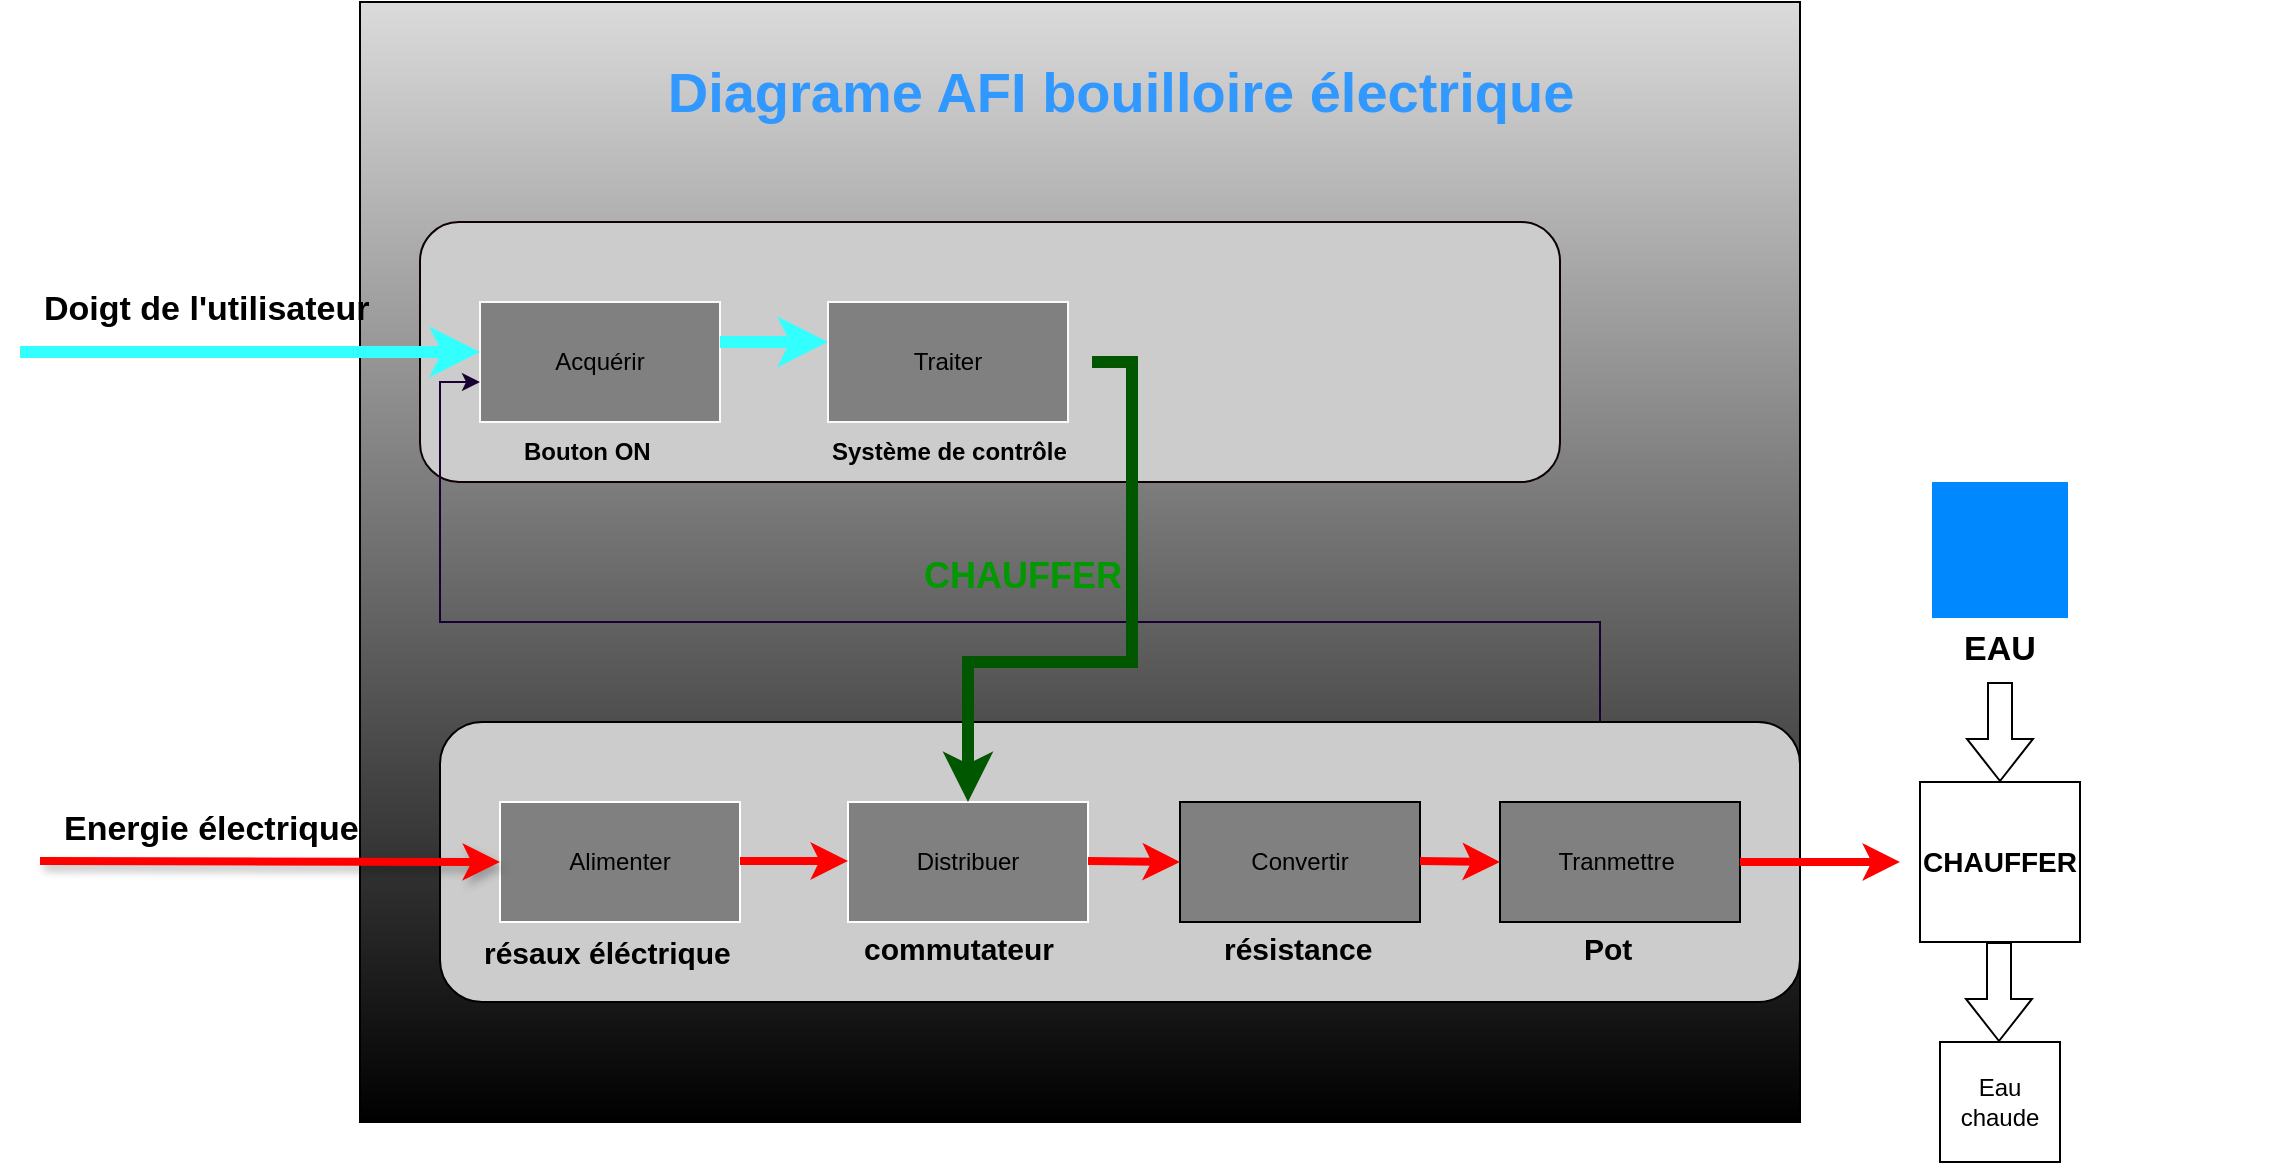 <mxfile version="24.7.14">
  <diagram name="Page-1" id="cbpRBv9PyssolRI8pU4I">
    <mxGraphModel dx="2261" dy="792" grid="1" gridSize="10" guides="1" tooltips="1" connect="1" arrows="1" fold="1" page="1" pageScale="1" pageWidth="827" pageHeight="1169" math="0" shadow="0">
      <root>
        <mxCell id="0" />
        <mxCell id="1" parent="0" />
        <mxCell id="jnoNMknKNx9kA8rkDssw-40" value="" style="rounded=0;whiteSpace=wrap;html=1;fillColor=#DBDBDB;gradientColor=default;" parent="1" vertex="1">
          <mxGeometry x="60" y="360" width="720" height="560" as="geometry" />
        </mxCell>
        <mxCell id="jnoNMknKNx9kA8rkDssw-9" value="" style="rounded=1;whiteSpace=wrap;html=1;strokeColor=#0D0200;fillColor=#CCCCCC;" parent="1" vertex="1">
          <mxGeometry x="90" y="470" width="570" height="130" as="geometry" />
        </mxCell>
        <mxCell id="jnoNMknKNx9kA8rkDssw-10" value="" style="rounded=1;whiteSpace=wrap;html=1;fillColor=#CCCCCC;" parent="1" vertex="1">
          <mxGeometry x="100" y="720" width="680" height="140" as="geometry" />
        </mxCell>
        <mxCell id="jnoNMknKNx9kA8rkDssw-11" value="Acquérir" style="rounded=0;whiteSpace=wrap;html=1;strokeColor=#FFFAF7;fillColor=#808080;" parent="1" vertex="1">
          <mxGeometry x="120" y="510" width="120" height="60" as="geometry" />
        </mxCell>
        <mxCell id="jnoNMknKNx9kA8rkDssw-12" value="Traiter" style="rounded=0;whiteSpace=wrap;html=1;strokeColor=#FAFAFA;fillColor=#808080;" parent="1" vertex="1">
          <mxGeometry x="294" y="510" width="120" height="60" as="geometry" />
        </mxCell>
        <mxCell id="jnoNMknKNx9kA8rkDssw-14" value="" style="endArrow=classic;html=1;rounded=0;entryX=0;entryY=0.5;entryDx=0;entryDy=0;strokeColor=#33FFFF;strokeWidth=6;" parent="1" edge="1">
          <mxGeometry width="50" height="50" relative="1" as="geometry">
            <mxPoint x="240" y="530" as="sourcePoint" />
            <mxPoint x="294" y="530" as="targetPoint" />
          </mxGeometry>
        </mxCell>
        <mxCell id="jnoNMknKNx9kA8rkDssw-17" value="Alimenter" style="rounded=0;whiteSpace=wrap;html=1;fillColor=#808080;strokeColor=#FFFFFF;" parent="1" vertex="1">
          <mxGeometry x="130" y="760" width="120" height="60" as="geometry" />
        </mxCell>
        <mxCell id="jnoNMknKNx9kA8rkDssw-18" value="Distribuer" style="rounded=0;whiteSpace=wrap;html=1;fillColor=#808080;strokeColor=#FFFFFF;" parent="1" vertex="1">
          <mxGeometry x="304" y="760" width="120" height="60" as="geometry" />
        </mxCell>
        <mxCell id="jnoNMknKNx9kA8rkDssw-19" value="Convertir" style="rounded=0;whiteSpace=wrap;html=1;fillColor=#808080;" parent="1" vertex="1">
          <mxGeometry x="470" y="760" width="120" height="60" as="geometry" />
        </mxCell>
        <mxCell id="jnoNMknKNx9kA8rkDssw-20" value="Tranmettre&amp;nbsp;" style="rounded=0;whiteSpace=wrap;html=1;fillColor=#808080;" parent="1" vertex="1">
          <mxGeometry x="630" y="760" width="120" height="60" as="geometry" />
        </mxCell>
        <mxCell id="jnoNMknKNx9kA8rkDssw-21" value="" style="endArrow=classic;html=1;rounded=0;fillColor=#FF0000;strokeColor=#FF0000;shadow=1;entryX=0;entryY=0.5;entryDx=0;entryDy=0;strokeWidth=4;" parent="1" target="jnoNMknKNx9kA8rkDssw-17" edge="1">
          <mxGeometry width="50" height="50" relative="1" as="geometry">
            <mxPoint x="-100" y="789.5" as="sourcePoint" />
            <mxPoint x="110" y="789.5" as="targetPoint" />
          </mxGeometry>
        </mxCell>
        <mxCell id="jnoNMknKNx9kA8rkDssw-22" value="" style="endArrow=classic;html=1;rounded=0;entryX=0;entryY=0.5;entryDx=0;entryDy=0;strokeColor=#FF0000;strokeWidth=4;" parent="1" edge="1">
          <mxGeometry width="50" height="50" relative="1" as="geometry">
            <mxPoint x="250" y="789.5" as="sourcePoint" />
            <mxPoint x="304" y="789.5" as="targetPoint" />
          </mxGeometry>
        </mxCell>
        <mxCell id="jnoNMknKNx9kA8rkDssw-23" value="" style="endArrow=classic;html=1;rounded=0;strokeColor=#FF0000;strokeWidth=4;" parent="1" edge="1">
          <mxGeometry width="50" height="50" relative="1" as="geometry">
            <mxPoint x="424" y="789.5" as="sourcePoint" />
            <mxPoint x="470" y="790" as="targetPoint" />
          </mxGeometry>
        </mxCell>
        <mxCell id="jnoNMknKNx9kA8rkDssw-24" value="" style="endArrow=classic;html=1;rounded=0;entryX=0;entryY=0.5;entryDx=0;entryDy=0;strokeColor=#FF0000;strokeWidth=4;" parent="1" target="jnoNMknKNx9kA8rkDssw-20" edge="1">
          <mxGeometry width="50" height="50" relative="1" as="geometry">
            <mxPoint x="590" y="789.5" as="sourcePoint" />
            <mxPoint x="636" y="790" as="targetPoint" />
          </mxGeometry>
        </mxCell>
        <mxCell id="jnoNMknKNx9kA8rkDssw-25" value="" style="endArrow=classic;html=1;rounded=0;strokeColor=#FF0000;exitX=1;exitY=0.5;exitDx=0;exitDy=0;strokeWidth=4;" parent="1" source="jnoNMknKNx9kA8rkDssw-20" edge="1">
          <mxGeometry width="50" height="50" relative="1" as="geometry">
            <mxPoint x="600" y="799.5" as="sourcePoint" />
            <mxPoint x="830" y="790" as="targetPoint" />
          </mxGeometry>
        </mxCell>
        <mxCell id="jnoNMknKNx9kA8rkDssw-27" value="&lt;b&gt;&lt;font style=&quot;font-size: 14px;&quot;&gt;CHAUFFER&lt;/font&gt;&lt;/b&gt;" style="whiteSpace=wrap;html=1;aspect=fixed;" parent="1" vertex="1">
          <mxGeometry x="840" y="750" width="80" height="80" as="geometry" />
        </mxCell>
        <mxCell id="jnoNMknKNx9kA8rkDssw-28" value="" style="shape=flexArrow;endArrow=classic;html=1;rounded=0;width=12;endSize=6.67;entryX=0.5;entryY=0;entryDx=0;entryDy=0;" parent="1" target="jnoNMknKNx9kA8rkDssw-27" edge="1">
          <mxGeometry width="50" height="50" relative="1" as="geometry">
            <mxPoint x="880" y="700" as="sourcePoint" />
            <mxPoint x="880" y="740" as="targetPoint" />
          </mxGeometry>
        </mxCell>
        <mxCell id="jnoNMknKNx9kA8rkDssw-31" value="Eau chaude" style="whiteSpace=wrap;html=1;aspect=fixed;strokeColor=default;" parent="1" vertex="1">
          <mxGeometry x="850" y="880" width="60" height="60" as="geometry" />
        </mxCell>
        <mxCell id="jnoNMknKNx9kA8rkDssw-32" value="" style="shape=flexArrow;endArrow=classic;html=1;rounded=0;width=12;endSize=6.67;entryX=0.5;entryY=0;entryDx=0;entryDy=0;" parent="1" edge="1">
          <mxGeometry width="50" height="50" relative="1" as="geometry">
            <mxPoint x="879.5" y="830" as="sourcePoint" />
            <mxPoint x="879.5" y="880" as="targetPoint" />
          </mxGeometry>
        </mxCell>
        <mxCell id="jnoNMknKNx9kA8rkDssw-33" style="edgeStyle=orthogonalEdgeStyle;rounded=0;orthogonalLoop=1;jettySize=auto;html=1;exitX=0.5;exitY=1;exitDx=0;exitDy=0;" parent="1" edge="1">
          <mxGeometry relative="1" as="geometry">
            <mxPoint x="880" y="700" as="sourcePoint" />
            <mxPoint x="880" y="700" as="targetPoint" />
          </mxGeometry>
        </mxCell>
        <mxCell id="jnoNMknKNx9kA8rkDssw-34" value="" style="endArrow=classic;html=1;rounded=0;strokeColor=#190033;" parent="1" edge="1">
          <mxGeometry width="50" height="50" relative="1" as="geometry">
            <mxPoint x="680" y="720" as="sourcePoint" />
            <mxPoint x="120" y="550" as="targetPoint" />
            <Array as="points">
              <mxPoint x="680" y="670" />
              <mxPoint x="170" y="670" />
              <mxPoint x="100" y="670" />
              <mxPoint x="100" y="550" />
            </Array>
          </mxGeometry>
        </mxCell>
        <mxCell id="jnoNMknKNx9kA8rkDssw-37" value="" style="endArrow=classic;html=1;rounded=0;strokeColor=#005700;fillColor=#008a00;strokeWidth=6;" parent="1" target="jnoNMknKNx9kA8rkDssw-18" edge="1">
          <mxGeometry width="50" height="50" relative="1" as="geometry">
            <mxPoint x="426" y="540" as="sourcePoint" />
            <mxPoint x="210" y="760" as="targetPoint" />
            <Array as="points">
              <mxPoint x="446" y="540" />
              <mxPoint x="446" y="690" />
              <mxPoint x="364" y="690" />
            </Array>
          </mxGeometry>
        </mxCell>
        <mxCell id="jnoNMknKNx9kA8rkDssw-44" value="" style="whiteSpace=wrap;html=1;aspect=fixed;strokeColor=none;" parent="1" vertex="1">
          <mxGeometry x="-60" y="760" width="10" height="10" as="geometry" />
        </mxCell>
        <mxCell id="jnoNMknKNx9kA8rkDssw-46" value="" style="endArrow=classic;html=1;rounded=0;strokeColor=#33FFFF;strokeWidth=6;" parent="1" edge="1">
          <mxGeometry width="50" height="50" relative="1" as="geometry">
            <mxPoint x="-110" y="535" as="sourcePoint" />
            <mxPoint x="120" y="535" as="targetPoint" />
          </mxGeometry>
        </mxCell>
        <mxCell id="jnoNMknKNx9kA8rkDssw-49" value="&lt;h1 style=&quot;margin-top: 0px; font-size: 15px;&quot;&gt;&lt;font style=&quot;font-size: 15px;&quot;&gt;résaux éléctrique&lt;/font&gt;&lt;/h1&gt;" style="text;html=1;whiteSpace=wrap;overflow=hidden;rounded=0;fontSize=15;fontStyle=1" parent="1" vertex="1">
          <mxGeometry x="120" y="820" width="160" height="70" as="geometry" />
        </mxCell>
        <mxCell id="jnoNMknKNx9kA8rkDssw-50" value="&lt;h1 style=&quot;margin-top: 0px;&quot;&gt;&lt;font style=&quot;font-size: 15px;&quot;&gt;résistance&lt;/font&gt;&lt;/h1&gt;" style="text;html=1;whiteSpace=wrap;overflow=hidden;rounded=0;" parent="1" vertex="1">
          <mxGeometry x="490" y="810" width="120" height="70" as="geometry" />
        </mxCell>
        <mxCell id="JupGLcs_1jnKuInsy8OS-1" value="&lt;h1 style=&quot;margin-top: 0px;&quot;&gt;&lt;font style=&quot;font-size: 15px;&quot;&gt;commutateur&lt;/font&gt;&lt;/h1&gt;" style="text;html=1;whiteSpace=wrap;overflow=hidden;rounded=0;fontStyle=1" vertex="1" parent="1">
          <mxGeometry x="310" y="810" width="120" height="70" as="geometry" />
        </mxCell>
        <mxCell id="JupGLcs_1jnKuInsy8OS-3" value="&lt;h1 style=&quot;margin-top: 0px;&quot;&gt;&lt;span style=&quot;font-size: 12px;&quot;&gt;Bouton ON&lt;/span&gt;&lt;/h1&gt;" style="text;html=1;whiteSpace=wrap;overflow=hidden;rounded=0;" vertex="1" parent="1">
          <mxGeometry x="140" y="560" width="120" height="70" as="geometry" />
        </mxCell>
        <mxCell id="JupGLcs_1jnKuInsy8OS-4" value="&lt;h1 style=&quot;margin-top: 0px; font-size: 18px;&quot;&gt;&lt;font style=&quot;font-size: 18px;&quot; color=&quot;#009900&quot;&gt;&lt;span style=&quot;font-size: 18px;&quot;&gt;CHAUFFER&lt;/span&gt;&lt;/font&gt;&lt;/h1&gt;" style="text;html=1;whiteSpace=wrap;overflow=hidden;rounded=0;fontSize=18;" vertex="1" parent="1">
          <mxGeometry x="340" y="630" width="120" height="70" as="geometry" />
        </mxCell>
        <mxCell id="JupGLcs_1jnKuInsy8OS-5" value="&lt;h1 style=&quot;margin-top: 0px;&quot;&gt;&lt;span style=&quot;font-size: 12px;&quot;&gt;Système de contrôle&lt;/span&gt;&lt;/h1&gt;" style="text;html=1;whiteSpace=wrap;overflow=hidden;rounded=0;" vertex="1" parent="1">
          <mxGeometry x="294" y="560" width="120" height="70" as="geometry" />
        </mxCell>
        <mxCell id="JupGLcs_1jnKuInsy8OS-7" value="&lt;h1 style=&quot;margin-top: 0px;&quot;&gt;&lt;span style=&quot;font-size: 17px;&quot;&gt;Energie électrique&lt;/span&gt;&lt;/h1&gt;" style="text;html=1;whiteSpace=wrap;overflow=hidden;rounded=0;" vertex="1" parent="1">
          <mxGeometry x="-90" y="750" width="160" height="70" as="geometry" />
        </mxCell>
        <mxCell id="JupGLcs_1jnKuInsy8OS-8" value="&lt;h1 style=&quot;margin-top: 0px;&quot;&gt;&lt;span style=&quot;font-size: 17px;&quot;&gt;Doigt de l&#39;utilisateur&lt;/span&gt;&lt;/h1&gt;" style="text;html=1;whiteSpace=wrap;overflow=hidden;rounded=0;" vertex="1" parent="1">
          <mxGeometry x="-100" y="490" width="220" height="70" as="geometry" />
        </mxCell>
        <mxCell id="JupGLcs_1jnKuInsy8OS-9" value="" style="shape=image;html=1;verticalAlign=top;verticalLabelPosition=bottom;labelBackgroundColor=#ffffff;imageAspect=0;aspect=fixed;image=https://cdn3.iconfinder.com/data/icons/energy-and-power-glyph-24-px/24/Blood_drop_drop_droplet_oil_drop_water_drop_-128.png;fillColor=#4E62E6;strokeColor=#3399FF;imageBackground=#0088FF;" vertex="1" parent="1">
          <mxGeometry x="846" y="600" width="68" height="68" as="geometry" />
        </mxCell>
        <mxCell id="JupGLcs_1jnKuInsy8OS-10" value="&lt;h1 style=&quot;margin-top: 0px;&quot;&gt;&lt;span style=&quot;font-size: 17px;&quot;&gt;EAU&lt;/span&gt;&lt;/h1&gt;" style="text;html=1;whiteSpace=wrap;overflow=hidden;rounded=0;" vertex="1" parent="1">
          <mxGeometry x="860" y="660" width="160" height="70" as="geometry" />
        </mxCell>
        <mxCell id="JupGLcs_1jnKuInsy8OS-11" value="&lt;h1 style=&quot;margin-top: 0px;&quot;&gt;&lt;font style=&quot;font-size: 15px;&quot;&gt;Pot&lt;/font&gt;&lt;/h1&gt;" style="text;html=1;whiteSpace=wrap;overflow=hidden;rounded=0;" vertex="1" parent="1">
          <mxGeometry x="670" y="810" width="120" height="70" as="geometry" />
        </mxCell>
        <mxCell id="JupGLcs_1jnKuInsy8OS-13" value="&lt;font size=&quot;1&quot; color=&quot;#3098ff&quot;&gt;&lt;b style=&quot;font-size: 28px;&quot;&gt;Diagrame AFI bouilloire électrique&lt;/b&gt;&lt;/font&gt;" style="text;html=1;align=center;verticalAlign=middle;whiteSpace=wrap;rounded=0;" vertex="1" parent="1">
          <mxGeometry x="174.5" y="390" width="531" height="30" as="geometry" />
        </mxCell>
        <mxCell id="JupGLcs_1jnKuInsy8OS-15" value="" style="shape=image;html=1;verticalAlign=top;verticalLabelPosition=bottom;labelBackgroundColor=#ffffff;imageAspect=0;aspect=fixed;image=https://cdn3.iconfinder.com/data/icons/winter-flat-8/32/winter_season_cold_snow_Kettle_kitchen_teapot-128.png" vertex="1" parent="1">
          <mxGeometry x="690" y="400" width="48" height="48" as="geometry" />
        </mxCell>
      </root>
    </mxGraphModel>
  </diagram>
</mxfile>
